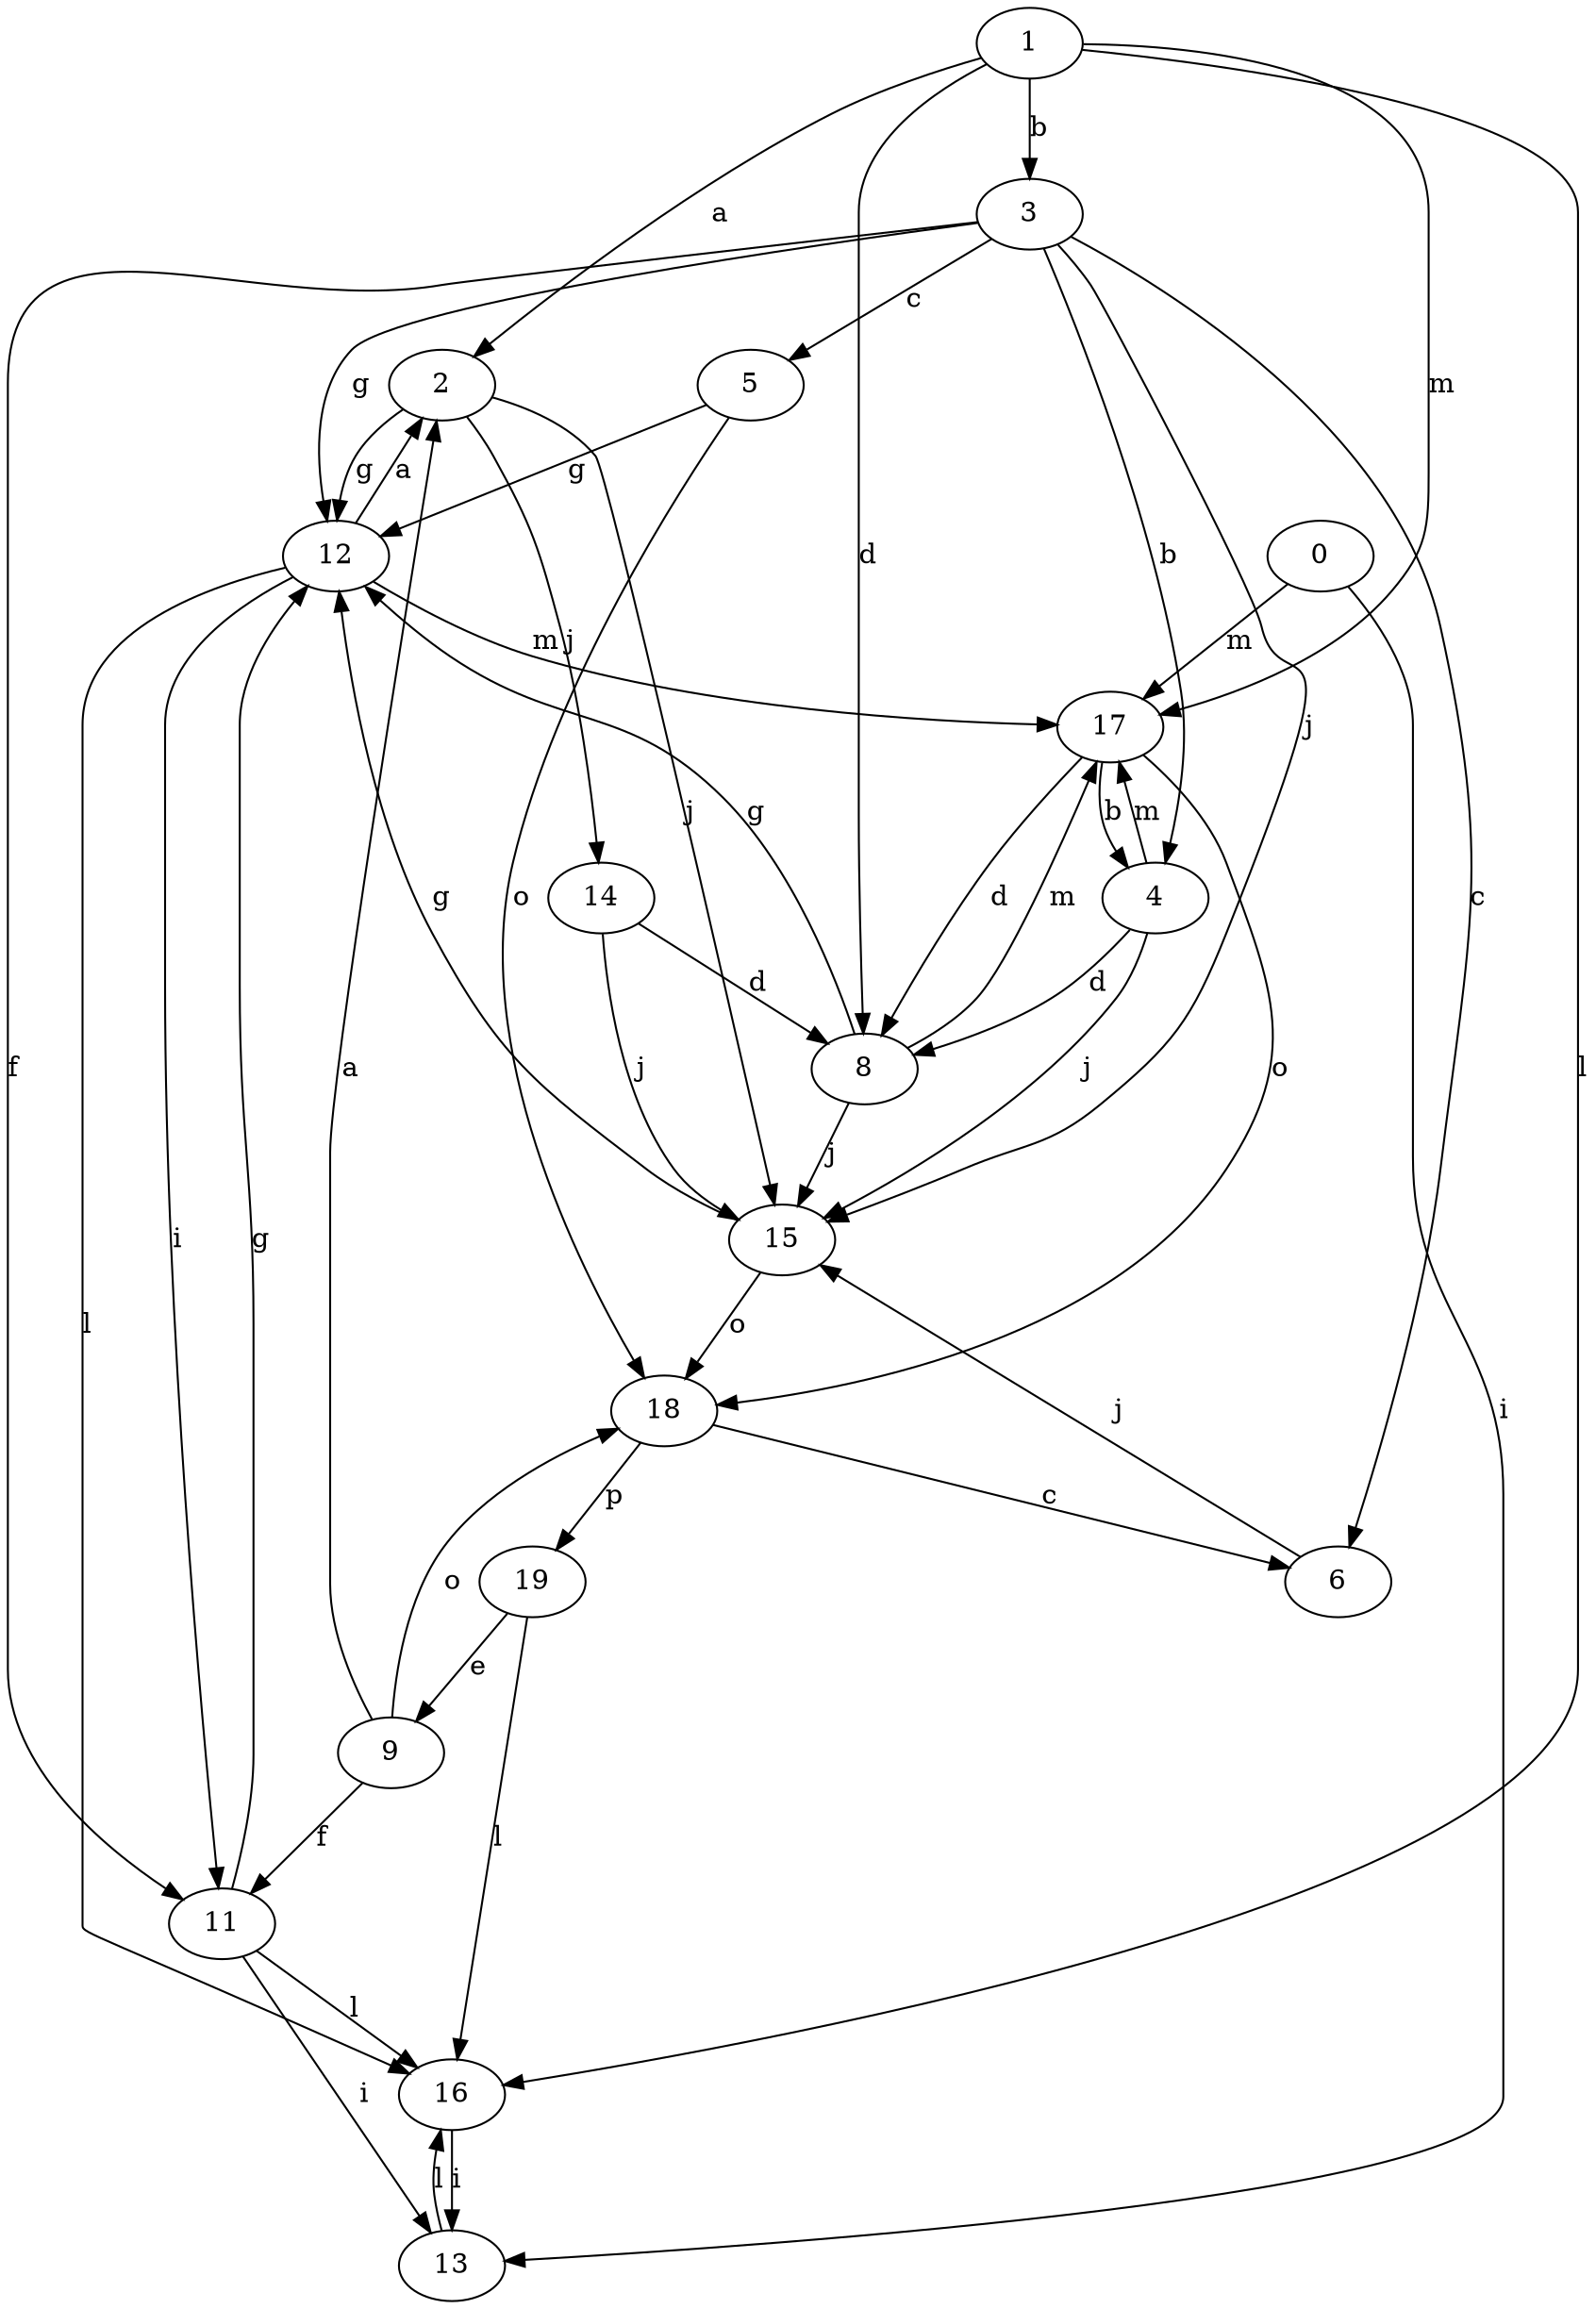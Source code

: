 strict digraph  {
2;
0;
3;
4;
5;
6;
1;
8;
9;
11;
12;
13;
14;
15;
16;
17;
18;
19;
2 -> 12  [label=g];
2 -> 14  [label=j];
2 -> 15  [label=j];
0 -> 13  [label=i];
0 -> 17  [label=m];
3 -> 4  [label=b];
3 -> 5  [label=c];
3 -> 6  [label=c];
3 -> 11  [label=f];
3 -> 12  [label=g];
3 -> 15  [label=j];
4 -> 8  [label=d];
4 -> 15  [label=j];
4 -> 17  [label=m];
5 -> 12  [label=g];
5 -> 18  [label=o];
6 -> 15  [label=j];
1 -> 2  [label=a];
1 -> 3  [label=b];
1 -> 8  [label=d];
1 -> 16  [label=l];
1 -> 17  [label=m];
8 -> 12  [label=g];
8 -> 15  [label=j];
8 -> 17  [label=m];
9 -> 2  [label=a];
9 -> 11  [label=f];
9 -> 18  [label=o];
11 -> 12  [label=g];
11 -> 13  [label=i];
11 -> 16  [label=l];
12 -> 2  [label=a];
12 -> 16  [label=l];
12 -> 17  [label=m];
12 -> 11  [label=i];
13 -> 16  [label=l];
14 -> 8  [label=d];
14 -> 15  [label=j];
15 -> 12  [label=g];
15 -> 18  [label=o];
16 -> 13  [label=i];
17 -> 4  [label=b];
17 -> 8  [label=d];
17 -> 18  [label=o];
18 -> 6  [label=c];
18 -> 19  [label=p];
19 -> 9  [label=e];
19 -> 16  [label=l];
}
